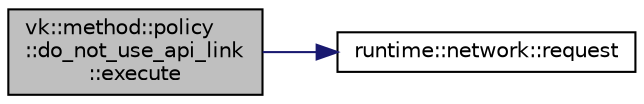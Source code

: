 digraph "vk::method::policy::do_not_use_api_link::execute"
{
 // LATEX_PDF_SIZE
  edge [fontname="Helvetica",fontsize="10",labelfontname="Helvetica",labelfontsize="10"];
  node [fontname="Helvetica",fontsize="10",shape=record];
  rankdir="LR";
  Node1 [label="vk::method::policy\l::do_not_use_api_link\l::execute",height=0.2,width=0.4,color="black", fillcolor="grey75", style="filled", fontcolor="black",tooltip=" "];
  Node1 -> Node2 [color="midnightblue",fontsize="10",style="solid",fontname="Helvetica"];
  Node2 [label="runtime::network::request",height=0.2,width=0.4,color="black", fillcolor="white", style="filled",URL="$namespaceruntime_1_1network.html#a22c149c51a43258f1bd657de0758c68b",tooltip="Execute HTTP POST request."];
}
